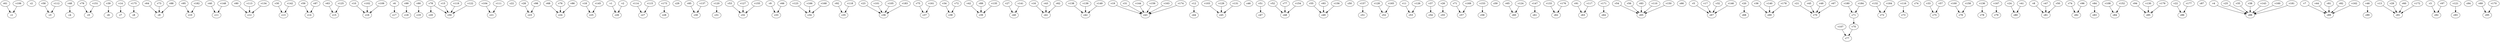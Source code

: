 strict digraph  {
c1;
c2;
c3;
c4;
c5;
c6;
c7;
c8;
c9;
c10;
c11;
c12;
c13;
c14;
c15;
c16;
c17;
c18;
c19;
c20;
c21;
c22;
c23;
c24;
c25;
c26;
c27;
c28;
c29;
c30;
c31;
c32;
c33;
c34;
c35;
c36;
c37;
c38;
c39;
c40;
c41;
c42;
c43;
c44;
c45;
c46;
c47;
c48;
c49;
c50;
c51;
c52;
c53;
c54;
c55;
c56;
c57;
c58;
c59;
c60;
c61;
c62;
c63;
c64;
c65;
c66;
c67;
c68;
c69;
c70;
c71;
c72;
c73;
c74;
c75;
c76;
c77;
c78;
c79;
c80;
c81;
c82;
c83;
c84;
c85;
c86;
c87;
c88;
c89;
c90;
c91;
c92;
c93;
c94;
c95;
v1;
v2;
v3;
v4;
v5;
v6;
v7;
v8;
v9;
v10;
v11;
v12;
v13;
v14;
v15;
v16;
v17;
v18;
v19;
v20;
v21;
v22;
v23;
v24;
v25;
v26;
v27;
v28;
v29;
v30;
v31;
v32;
v33;
v34;
v35;
v36;
v37;
v38;
v39;
v40;
v41;
v42;
v43;
v44;
v45;
v46;
v47;
v48;
v49;
v50;
v51;
v52;
v53;
v54;
v55;
v56;
v57;
v58;
v59;
v60;
v61;
v62;
v63;
v64;
v65;
v66;
v67;
v68;
v69;
v70;
v71;
v72;
v73;
v74;
v75;
v76;
v77;
v78;
v79;
v80;
v81;
v82;
v83;
v84;
v85;
v86;
v87;
v88;
v89;
v90;
v91;
v92;
v93;
v94;
v95;
v96;
v97;
v98;
v99;
v100;
v101;
v102;
v103;
v104;
v105;
v106;
v107;
v108;
v109;
v110;
v111;
v112;
v113;
v114;
v115;
v116;
v117;
v118;
v119;
v120;
v121;
v122;
v123;
v124;
v125;
v126;
v127;
v128;
v129;
v130;
v131;
v132;
v133;
v134;
v135;
v136;
v137;
v138;
v139;
v140;
v141;
v142;
v143;
v144;
v145;
v146;
v147;
v148;
v149;
v150;
v151;
v152;
v153;
v154;
v155;
v156;
v157;
v158;
v159;
v160;
v161;
v162;
v163;
v164;
v165;
v166;
v167;
v168;
v169;
v170;
v171;
v172;
v173;
v174;
v175;
v176;
v177;
v178;
v179;
v180;
v181;
v182;
v183;
v184;
c71 -> v70  [weight=1];
v1 -> c26  [weight=1];
v2 -> c26  [weight=1];
v3 -> c92  [weight=1];
v4 -> c88  [weight=1];
v5 -> c67  [weight=1];
v6 -> c17  [weight=1];
v7 -> c89  [weight=1];
v8 -> c81  [weight=1];
v9 -> c33  [weight=1];
v10 -> c16  [weight=1];
v11 -> c53  [weight=1];
v12 -> c44  [weight=1];
v13 -> c91  [weight=1];
v14 -> c7  [weight=1];
v15 -> c56  [weight=1];
v16 -> c41  [weight=1];
v17 -> c67  [weight=1];
v18 -> c25  [weight=1];
v19 -> c43  [weight=1];
v20 -> c68  [weight=1];
v21 -> c70  [weight=1];
v22 -> c86  [weight=1];
v23 -> c36  [weight=1];
v24 -> c80  [weight=1];
v25 -> c88  [weight=1];
v26 -> c55  [weight=1];
v27 -> c40  [weight=1];
v28 -> c23  [weight=1];
v29 -> c91  [weight=1];
v30 -> c13  [weight=1];
v31 -> c43  [weight=1];
v32 -> c67  [weight=1];
v33 -> c75  [weight=1];
v34 -> c38  [weight=1];
v35 -> c88  [weight=1];
v36 -> c69  [weight=1];
v37 -> c54  [weight=1];
v38 -> c88  [weight=1];
v39 -> c6  [weight=1];
v40 -> c11  [weight=1];
v41 -> c80  [weight=1];
v42 -> c39  [weight=1];
v43 -> c41  [weight=1];
v44 -> c89  [weight=1];
v45 -> c70  [weight=1];
v46 -> c90  [weight=1];
v47 -> c81  [weight=1];
v48 -> c4  [weight=1];
v49 -> c70  [weight=1];
v50 -> c81  [weight=1];
v51 -> c47  [weight=1];
v52 -> c48  [weight=1];
v53 -> c32  [weight=1];
v54 -> c65  [weight=1];
v55 -> c49  [weight=1];
v56 -> c65  [weight=1];
v57 -> c75  [weight=1];
v58 -> c3  [weight=1];
v59 -> c14  [weight=1];
v60 -> c91  [weight=1];
v61 -> c1  [weight=1];
v62 -> c41  [weight=1];
v63 -> c15  [weight=1];
v64 -> c9  [weight=1];
v65 -> c60  [weight=1];
v66 -> c33  [weight=1];
v67 -> c70  [weight=1];
v68 -> c24  [weight=1];
v69 -> c95  [weight=1];
v70 -> c77  [weight=1];
v71 -> c57  [weight=1];
v72 -> c38  [weight=1];
v73 -> c9  [weight=1];
v74 -> c82  [weight=1];
v75 -> c37  [weight=1];
v76 -> c24  [weight=1];
v77 -> c48  [weight=1];
v78 -> c20  [weight=1];
v78 -> c56  [weight=1];
v79 -> c5  [weight=1];
v80 -> c12  [weight=1];
v81 -> c89  [weight=1];
v82 -> c89  [weight=1];
v83 -> c65  [weight=1];
v84 -> c83  [weight=1];
v85 -> c30  [weight=1];
v86 -> c24  [weight=1];
v87 -> c14  [weight=1];
v88 -> c9  [weight=1];
v89 -> c39  [weight=1];
v90 -> c19  [weight=1];
v91 -> c63  [weight=1];
v92 -> c35  [weight=1];
v93 -> c49  [weight=1];
v94 -> c85  [weight=1];
v95 -> c10  [weight=1];
v96 -> c82  [weight=1];
v97 -> c92  [weight=1];
v98 -> c23  [weight=1];
v99 -> c18  [weight=1];
v100 -> c76  [weight=1];
v101 -> c36  [weight=1];
v102 -> c16  [weight=1];
v103 -> c45  [weight=1];
v104 -> c21  [weight=1];
v105 -> c36  [weight=1];
v106 -> c1  [weight=1];
v107 -> c77  [weight=1];
v108 -> c84  [weight=1];
v109 -> c16  [weight=1];
v110 -> c65  [weight=1];
v111 -> c21  [weight=1];
v112 -> c3  [weight=1];
v113 -> c12  [weight=1];
v114 -> c27  [weight=1];
v115 -> c27  [weight=1];
v116 -> c73  [weight=1];
v117 -> c63  [weight=1];
v118 -> c35  [weight=1];
v119 -> c56  [weight=1];
v120 -> c31  [weight=1];
v121 -> c93  [weight=1];
v122 -> c56  [weight=1];
v123 -> c34  [weight=1];
v124 -> c60  [weight=1];
v125 -> c15  [weight=1];
v126 -> c53  [weight=1];
v127 -> c32  [weight=1];
v128 -> c52  [weight=1];
v129 -> c45  [weight=1];
v130 -> c85  [weight=1];
v131 -> c45  [weight=1];
v132 -> c72  [weight=1];
v133 -> c62  [weight=1];
v134 -> c12  [weight=1];
v135 -> c39  [weight=1];
v136 -> c78  [weight=1];
v137 -> c30  [weight=1];
v138 -> c42  [weight=1];
v139 -> c42  [weight=1];
v140 -> c69  [weight=1];
v141 -> c40  [weight=1];
v142 -> c13  [weight=1];
v143 -> c88  [weight=1];
v144 -> c43  [weight=1];
v145 -> c25  [weight=1];
v146 -> c67  [weight=1];
v147 -> c61  [weight=1];
v148 -> c11  [weight=1];
v149 -> c42  [weight=1];
v150 -> c65  [weight=1];
v151 -> c5  [weight=1];
v152 -> c84  [weight=1];
v153 -> c58  [weight=1];
v154 -> c48  [weight=1];
v155 -> c32  [weight=1];
v156 -> c49  [weight=1];
v157 -> c51  [weight=1];
v158 -> c76  [weight=1];
v159 -> c43  [weight=1];
v160 -> c88  [weight=1];
v161 -> c37  [weight=1];
v162 -> c89  [weight=1];
v163 -> c43  [weight=1];
v164 -> c72  [weight=1];
v165 -> c52  [weight=1];
v166 -> c34  [weight=1];
v167 -> c79  [weight=1];
v168 -> c34  [weight=1];
v169 -> c57  [weight=1];
v170 -> c95  [weight=1];
v171 -> c64  [weight=1];
v172 -> c91  [weight=1];
v173 -> c28  [weight=1];
v174 -> c43  [weight=1];
v175 -> c8  [weight=1];
v176 -> c62  [weight=1];
v177 -> c86  [weight=1];
v178 -> c69  [weight=1];
v179 -> c85  [weight=1];
v180 -> c71  [weight=1];
v181 -> c88  [weight=1];
v182 -> c10  [weight=1];
v183 -> c36  [weight=1];
v184 -> c71  [weight=1];
}
